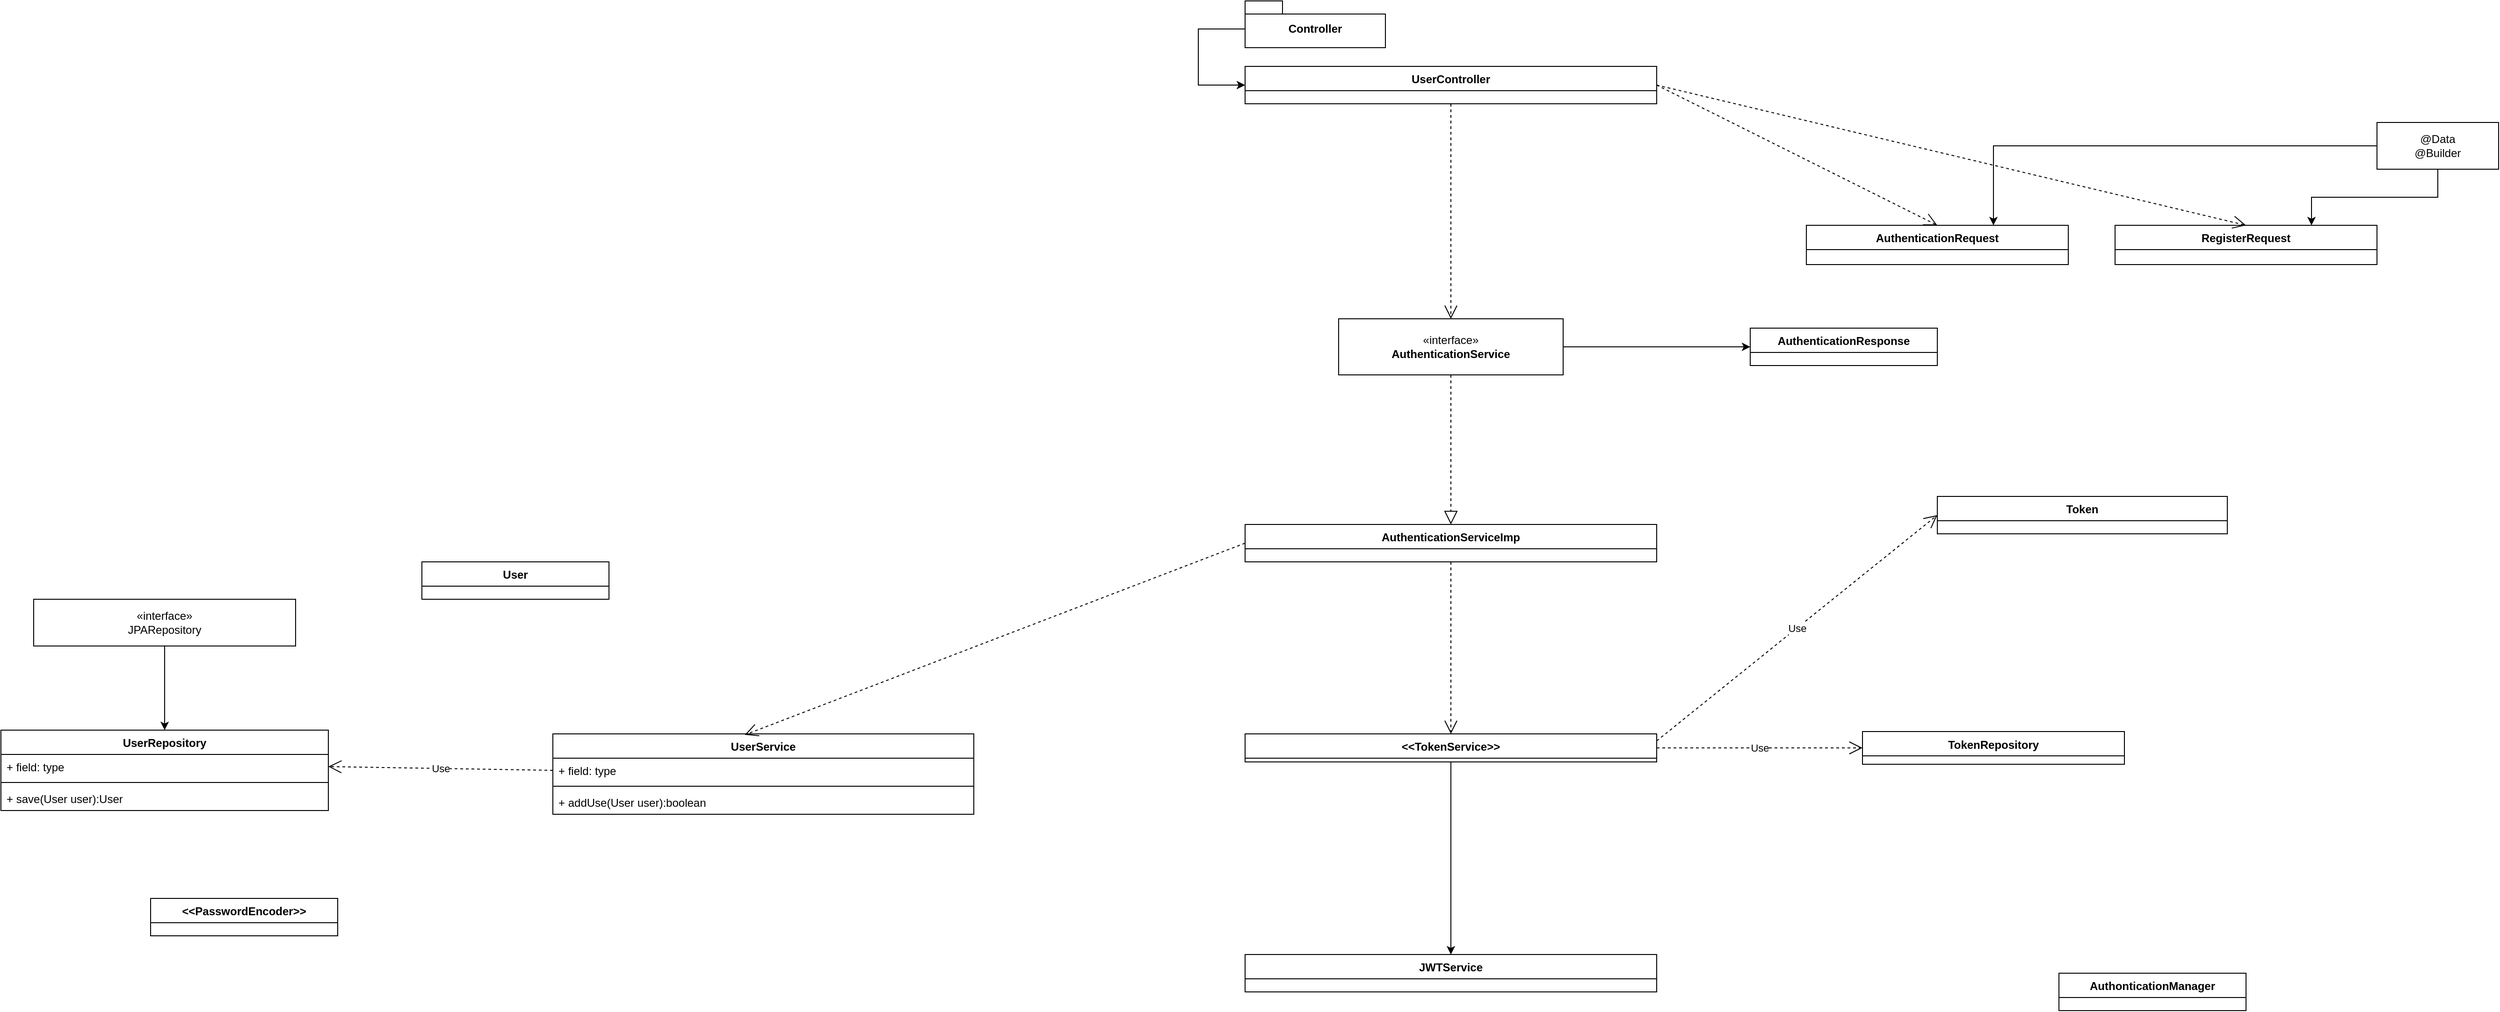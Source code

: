<mxfile version="24.7.5">
  <diagram name="Authentication" id="Wsp3Y-Rsn-2N3_HBQnmU">
    <mxGraphModel dx="7030" dy="4328" grid="1" gridSize="10" guides="1" tooltips="1" connect="1" arrows="1" fold="1" page="1" pageScale="1" pageWidth="850" pageHeight="1100" math="0" shadow="0">
      <root>
        <mxCell id="0" />
        <mxCell id="1" parent="0" />
        <mxCell id="YYBn3BndEf59QJrCLZqU-5" value="UserController" style="swimlane;fontStyle=1;align=center;verticalAlign=top;childLayout=stackLayout;horizontal=1;startSize=26;horizontalStack=0;resizeParent=1;resizeParentMax=0;resizeLast=0;collapsible=1;marginBottom=0;whiteSpace=wrap;html=1;" parent="1" vertex="1" collapsed="1">
          <mxGeometry x="-520" y="-1270" width="440" height="40" as="geometry">
            <mxRectangle x="-520" y="-1270" width="440" height="138" as="alternateBounds" />
          </mxGeometry>
        </mxCell>
        <mxCell id="YYBn3BndEf59QJrCLZqU-6" value="+ field: type" style="text;strokeColor=none;fillColor=none;align=left;verticalAlign=top;spacingLeft=4;spacingRight=4;overflow=hidden;rotatable=0;points=[[0,0.5],[1,0.5]];portConstraint=eastwest;whiteSpace=wrap;html=1;" parent="YYBn3BndEf59QJrCLZqU-5" vertex="1">
          <mxGeometry y="26" width="440" height="26" as="geometry" />
        </mxCell>
        <mxCell id="YYBn3BndEf59QJrCLZqU-7" value="" style="line;strokeWidth=1;fillColor=none;align=left;verticalAlign=middle;spacingTop=-1;spacingLeft=3;spacingRight=3;rotatable=0;labelPosition=right;points=[];portConstraint=eastwest;strokeColor=inherit;" parent="YYBn3BndEf59QJrCLZqU-5" vertex="1">
          <mxGeometry y="52" width="440" height="8" as="geometry" />
        </mxCell>
        <mxCell id="YYBn3BndEf59QJrCLZqU-8" value="+ register(RegisterRequest request):ResponseEntity&amp;lt;?&amp;gt;" style="text;strokeColor=none;fillColor=none;align=left;verticalAlign=top;spacingLeft=4;spacingRight=4;overflow=hidden;rotatable=0;points=[[0,0.5],[1,0.5]];portConstraint=eastwest;whiteSpace=wrap;html=1;" parent="YYBn3BndEf59QJrCLZqU-5" vertex="1">
          <mxGeometry y="60" width="440" height="26" as="geometry" />
        </mxCell>
        <mxCell id="YYBn3BndEf59QJrCLZqU-68" value="+ authenticate(AuthenticationRequest request):ResponseEntity&amp;lt;?&amp;gt;" style="text;strokeColor=none;fillColor=none;align=left;verticalAlign=top;spacingLeft=4;spacingRight=4;overflow=hidden;rotatable=0;points=[[0,0.5],[1,0.5]];portConstraint=eastwest;whiteSpace=wrap;html=1;" parent="YYBn3BndEf59QJrCLZqU-5" vertex="1">
          <mxGeometry y="86" width="440" height="26" as="geometry" />
        </mxCell>
        <mxCell id="YYBn3BndEf59QJrCLZqU-73" value="+ refreshtoken(RefreshTokenRequest request):ResponseEntity&amp;lt;?&amp;gt;" style="text;strokeColor=none;fillColor=none;align=left;verticalAlign=top;spacingLeft=4;spacingRight=4;overflow=hidden;rotatable=0;points=[[0,0.5],[1,0.5]];portConstraint=eastwest;whiteSpace=wrap;html=1;" parent="YYBn3BndEf59QJrCLZqU-5" vertex="1">
          <mxGeometry y="112" width="440" height="26" as="geometry" />
        </mxCell>
        <mxCell id="YYBn3BndEf59QJrCLZqU-9" value="User" style="swimlane;fontStyle=1;align=center;verticalAlign=top;childLayout=stackLayout;horizontal=1;startSize=26;horizontalStack=0;resizeParent=1;resizeParentMax=0;resizeLast=0;collapsible=1;marginBottom=0;whiteSpace=wrap;html=1;" parent="1" vertex="1" collapsed="1">
          <mxGeometry x="-1400" y="-740" width="200" height="40" as="geometry">
            <mxRectangle x="-830" y="-430" width="160" height="86" as="alternateBounds" />
          </mxGeometry>
        </mxCell>
        <mxCell id="YYBn3BndEf59QJrCLZqU-10" value="+ field: type" style="text;strokeColor=none;fillColor=none;align=left;verticalAlign=top;spacingLeft=4;spacingRight=4;overflow=hidden;rotatable=0;points=[[0,0.5],[1,0.5]];portConstraint=eastwest;whiteSpace=wrap;html=1;" parent="YYBn3BndEf59QJrCLZqU-9" vertex="1">
          <mxGeometry y="26" width="160" height="26" as="geometry" />
        </mxCell>
        <mxCell id="YYBn3BndEf59QJrCLZqU-11" value="" style="line;strokeWidth=1;fillColor=none;align=left;verticalAlign=middle;spacingTop=-1;spacingLeft=3;spacingRight=3;rotatable=0;labelPosition=right;points=[];portConstraint=eastwest;strokeColor=inherit;" parent="YYBn3BndEf59QJrCLZqU-9" vertex="1">
          <mxGeometry y="52" width="160" height="8" as="geometry" />
        </mxCell>
        <mxCell id="YYBn3BndEf59QJrCLZqU-12" value="+ method(type): type" style="text;strokeColor=none;fillColor=none;align=left;verticalAlign=top;spacingLeft=4;spacingRight=4;overflow=hidden;rotatable=0;points=[[0,0.5],[1,0.5]];portConstraint=eastwest;whiteSpace=wrap;html=1;" parent="YYBn3BndEf59QJrCLZqU-9" vertex="1">
          <mxGeometry y="60" width="160" height="26" as="geometry" />
        </mxCell>
        <mxCell id="YYBn3BndEf59QJrCLZqU-17" value="&amp;lt;&amp;lt;PasswordEncoder&amp;gt;&amp;gt;" style="swimlane;fontStyle=1;align=center;verticalAlign=top;childLayout=stackLayout;horizontal=1;startSize=26;horizontalStack=0;resizeParent=1;resizeParentMax=0;resizeLast=0;collapsible=1;marginBottom=0;whiteSpace=wrap;html=1;" parent="1" vertex="1" collapsed="1">
          <mxGeometry x="-1690" y="-380" width="200" height="40" as="geometry">
            <mxRectangle x="50" y="-730" width="320" height="112" as="alternateBounds" />
          </mxGeometry>
        </mxCell>
        <mxCell id="YYBn3BndEf59QJrCLZqU-18" value="+ field: type" style="text;strokeColor=none;fillColor=none;align=left;verticalAlign=top;spacingLeft=4;spacingRight=4;overflow=hidden;rotatable=0;points=[[0,0.5],[1,0.5]];portConstraint=eastwest;whiteSpace=wrap;html=1;" parent="YYBn3BndEf59QJrCLZqU-17" vertex="1">
          <mxGeometry y="26" width="320" height="26" as="geometry" />
        </mxCell>
        <mxCell id="YYBn3BndEf59QJrCLZqU-19" value="" style="line;strokeWidth=1;fillColor=none;align=left;verticalAlign=middle;spacingTop=-1;spacingLeft=3;spacingRight=3;rotatable=0;labelPosition=right;points=[];portConstraint=eastwest;strokeColor=inherit;" parent="YYBn3BndEf59QJrCLZqU-17" vertex="1">
          <mxGeometry y="52" width="320" height="8" as="geometry" />
        </mxCell>
        <mxCell id="YYBn3BndEf59QJrCLZqU-20" value="+ encrypt(String password):String" style="text;strokeColor=none;fillColor=none;align=left;verticalAlign=top;spacingLeft=4;spacingRight=4;overflow=hidden;rotatable=0;points=[[0,0.5],[1,0.5]];portConstraint=eastwest;whiteSpace=wrap;html=1;" parent="YYBn3BndEf59QJrCLZqU-17" vertex="1">
          <mxGeometry y="60" width="320" height="26" as="geometry" />
        </mxCell>
        <mxCell id="082JLVnrqmiMnOH7OOuG-1" value="+ matches(String hashedPass,String password):String" style="text;strokeColor=none;fillColor=none;align=left;verticalAlign=top;spacingLeft=4;spacingRight=4;overflow=hidden;rotatable=0;points=[[0,0.5],[1,0.5]];portConstraint=eastwest;whiteSpace=wrap;html=1;" vertex="1" parent="YYBn3BndEf59QJrCLZqU-17">
          <mxGeometry y="86" width="320" height="26" as="geometry" />
        </mxCell>
        <mxCell id="YYBn3BndEf59QJrCLZqU-21" value="Token" style="swimlane;fontStyle=1;align=center;verticalAlign=top;childLayout=stackLayout;horizontal=1;startSize=26;horizontalStack=0;resizeParent=1;resizeParentMax=0;resizeLast=0;collapsible=1;marginBottom=0;whiteSpace=wrap;html=1;" parent="1" vertex="1" collapsed="1">
          <mxGeometry x="220" y="-810" width="310" height="40" as="geometry">
            <mxRectangle x="-1040" y="-320" width="290" height="164" as="alternateBounds" />
          </mxGeometry>
        </mxCell>
        <mxCell id="YYBn3BndEf59QJrCLZqU-22" value="- userId : User" style="text;strokeColor=none;fillColor=none;align=left;verticalAlign=top;spacingLeft=4;spacingRight=4;overflow=hidden;rotatable=0;points=[[0,0.5],[1,0.5]];portConstraint=eastwest;whiteSpace=wrap;html=1;" parent="YYBn3BndEf59QJrCLZqU-21" vertex="1">
          <mxGeometry y="26" width="290" height="26" as="geometry" />
        </mxCell>
        <mxCell id="MZkzPZHEhv4sSYv0l2Ke-20" value="- refreshToken :String" style="text;strokeColor=none;fillColor=none;align=left;verticalAlign=top;spacingLeft=4;spacingRight=4;overflow=hidden;rotatable=0;points=[[0,0.5],[1,0.5]];portConstraint=eastwest;whiteSpace=wrap;html=1;" vertex="1" parent="YYBn3BndEf59QJrCLZqU-21">
          <mxGeometry y="52" width="290" height="26" as="geometry" />
        </mxCell>
        <mxCell id="MZkzPZHEhv4sSYv0l2Ke-19" value="- accesToken :String" style="text;strokeColor=none;fillColor=none;align=left;verticalAlign=top;spacingLeft=4;spacingRight=4;overflow=hidden;rotatable=0;points=[[0,0.5],[1,0.5]];portConstraint=eastwest;whiteSpace=wrap;html=1;" vertex="1" parent="YYBn3BndEf59QJrCLZqU-21">
          <mxGeometry y="78" width="290" height="26" as="geometry" />
        </mxCell>
        <mxCell id="MZkzPZHEhv4sSYv0l2Ke-22" value="- isRevoke : boolean" style="text;strokeColor=none;fillColor=none;align=left;verticalAlign=top;spacingLeft=4;spacingRight=4;overflow=hidden;rotatable=0;points=[[0,0.5],[1,0.5]];portConstraint=eastwest;whiteSpace=wrap;html=1;" vertex="1" parent="YYBn3BndEf59QJrCLZqU-21">
          <mxGeometry y="104" width="290" height="26" as="geometry" />
        </mxCell>
        <mxCell id="MZkzPZHEhv4sSYv0l2Ke-21" value="- idExpire&amp;nbsp; : boolean" style="text;strokeColor=none;fillColor=none;align=left;verticalAlign=top;spacingLeft=4;spacingRight=4;overflow=hidden;rotatable=0;points=[[0,0.5],[1,0.5]];portConstraint=eastwest;whiteSpace=wrap;html=1;" vertex="1" parent="YYBn3BndEf59QJrCLZqU-21">
          <mxGeometry y="130" width="290" height="26" as="geometry" />
        </mxCell>
        <mxCell id="YYBn3BndEf59QJrCLZqU-23" value="" style="line;strokeWidth=1;fillColor=none;align=left;verticalAlign=middle;spacingTop=-1;spacingLeft=3;spacingRight=3;rotatable=0;labelPosition=right;points=[];portConstraint=eastwest;strokeColor=inherit;" parent="YYBn3BndEf59QJrCLZqU-21" vertex="1">
          <mxGeometry y="156" width="290" height="8" as="geometry" />
        </mxCell>
        <mxCell id="YYBn3BndEf59QJrCLZqU-33" value="TokenRepository" style="swimlane;fontStyle=1;align=center;verticalAlign=top;childLayout=stackLayout;horizontal=1;startSize=26;horizontalStack=0;resizeParent=1;resizeParentMax=0;resizeLast=0;collapsible=1;marginBottom=0;whiteSpace=wrap;html=1;" parent="1" vertex="1" collapsed="1">
          <mxGeometry x="140" y="-558.5" width="280" height="35" as="geometry">
            <mxRectangle x="200" y="-591" width="200" height="86" as="alternateBounds" />
          </mxGeometry>
        </mxCell>
        <mxCell id="YYBn3BndEf59QJrCLZqU-34" value="+ field: type" style="text;strokeColor=none;fillColor=none;align=left;verticalAlign=top;spacingLeft=4;spacingRight=4;overflow=hidden;rotatable=0;points=[[0,0.5],[1,0.5]];portConstraint=eastwest;whiteSpace=wrap;html=1;" parent="YYBn3BndEf59QJrCLZqU-33" vertex="1">
          <mxGeometry y="26" width="200" height="26" as="geometry" />
        </mxCell>
        <mxCell id="YYBn3BndEf59QJrCLZqU-35" value="" style="line;strokeWidth=1;fillColor=none;align=left;verticalAlign=middle;spacingTop=-1;spacingLeft=3;spacingRight=3;rotatable=0;labelPosition=right;points=[];portConstraint=eastwest;strokeColor=inherit;" parent="YYBn3BndEf59QJrCLZqU-33" vertex="1">
          <mxGeometry y="52" width="200" height="8" as="geometry" />
        </mxCell>
        <mxCell id="YYBn3BndEf59QJrCLZqU-36" value="+ method(type): type" style="text;strokeColor=none;fillColor=none;align=left;verticalAlign=top;spacingLeft=4;spacingRight=4;overflow=hidden;rotatable=0;points=[[0,0.5],[1,0.5]];portConstraint=eastwest;whiteSpace=wrap;html=1;" parent="YYBn3BndEf59QJrCLZqU-33" vertex="1">
          <mxGeometry y="60" width="200" height="26" as="geometry" />
        </mxCell>
        <mxCell id="YYBn3BndEf59QJrCLZqU-37" value="AuthonticationManager" style="swimlane;fontStyle=1;align=center;verticalAlign=top;childLayout=stackLayout;horizontal=1;startSize=26;horizontalStack=0;resizeParent=1;resizeParentMax=0;resizeLast=0;collapsible=1;marginBottom=0;whiteSpace=wrap;html=1;" parent="1" vertex="1" collapsed="1">
          <mxGeometry x="350" y="-300" width="200" height="40" as="geometry">
            <mxRectangle x="220" y="-330" width="200" height="86" as="alternateBounds" />
          </mxGeometry>
        </mxCell>
        <mxCell id="YYBn3BndEf59QJrCLZqU-38" value="+ field: type" style="text;strokeColor=none;fillColor=none;align=left;verticalAlign=top;spacingLeft=4;spacingRight=4;overflow=hidden;rotatable=0;points=[[0,0.5],[1,0.5]];portConstraint=eastwest;whiteSpace=wrap;html=1;" parent="YYBn3BndEf59QJrCLZqU-37" vertex="1">
          <mxGeometry y="26" width="200" height="26" as="geometry" />
        </mxCell>
        <mxCell id="YYBn3BndEf59QJrCLZqU-39" value="" style="line;strokeWidth=1;fillColor=none;align=left;verticalAlign=middle;spacingTop=-1;spacingLeft=3;spacingRight=3;rotatable=0;labelPosition=right;points=[];portConstraint=eastwest;strokeColor=inherit;" parent="YYBn3BndEf59QJrCLZqU-37" vertex="1">
          <mxGeometry y="52" width="200" height="8" as="geometry" />
        </mxCell>
        <mxCell id="YYBn3BndEf59QJrCLZqU-40" value="+ method(type): type" style="text;strokeColor=none;fillColor=none;align=left;verticalAlign=top;spacingLeft=4;spacingRight=4;overflow=hidden;rotatable=0;points=[[0,0.5],[1,0.5]];portConstraint=eastwest;whiteSpace=wrap;html=1;" parent="YYBn3BndEf59QJrCLZqU-37" vertex="1">
          <mxGeometry y="60" width="200" height="26" as="geometry" />
        </mxCell>
        <mxCell id="YYBn3BndEf59QJrCLZqU-41" value="JWTService" style="swimlane;fontStyle=1;align=center;verticalAlign=top;childLayout=stackLayout;horizontal=1;startSize=26;horizontalStack=0;resizeParent=1;resizeParentMax=0;resizeLast=0;collapsible=1;marginBottom=0;whiteSpace=wrap;html=1;" parent="1" vertex="1" collapsed="1">
          <mxGeometry x="-520" y="-320" width="440" height="40" as="geometry">
            <mxRectangle x="-520" y="-320" width="440" height="112" as="alternateBounds" />
          </mxGeometry>
        </mxCell>
        <mxCell id="YYBn3BndEf59QJrCLZqU-42" value="- SECRET_KEY: String&amp;nbsp;" style="text;strokeColor=none;fillColor=none;align=left;verticalAlign=top;spacingLeft=4;spacingRight=4;overflow=hidden;rotatable=0;points=[[0,0.5],[1,0.5]];portConstraint=eastwest;whiteSpace=wrap;html=1;" parent="YYBn3BndEf59QJrCLZqU-41" vertex="1">
          <mxGeometry y="26" width="440" height="26" as="geometry" />
        </mxCell>
        <mxCell id="YYBn3BndEf59QJrCLZqU-43" value="" style="line;strokeWidth=1;fillColor=none;align=left;verticalAlign=middle;spacingTop=-1;spacingLeft=3;spacingRight=3;rotatable=0;labelPosition=right;points=[];portConstraint=eastwest;strokeColor=inherit;" parent="YYBn3BndEf59QJrCLZqU-41" vertex="1">
          <mxGeometry y="52" width="440" height="8" as="geometry" />
        </mxCell>
        <mxCell id="MZkzPZHEhv4sSYv0l2Ke-17" value="+ generateRefreshToken(User user): String" style="text;strokeColor=none;fillColor=none;align=left;verticalAlign=top;spacingLeft=4;spacingRight=4;overflow=hidden;rotatable=0;points=[[0,0.5],[1,0.5]];portConstraint=eastwest;whiteSpace=wrap;html=1;" vertex="1" parent="YYBn3BndEf59QJrCLZqU-41">
          <mxGeometry y="60" width="440" height="26" as="geometry" />
        </mxCell>
        <mxCell id="YYBn3BndEf59QJrCLZqU-44" value="+ generateAccessToken(User user) :String" style="text;strokeColor=none;fillColor=none;align=left;verticalAlign=top;spacingLeft=4;spacingRight=4;overflow=hidden;rotatable=0;points=[[0,0.5],[1,0.5]];portConstraint=eastwest;whiteSpace=wrap;html=1;" parent="YYBn3BndEf59QJrCLZqU-41" vertex="1">
          <mxGeometry y="86" width="440" height="26" as="geometry" />
        </mxCell>
        <mxCell id="YYBn3BndEf59QJrCLZqU-45" value="AuthenticationServiceImp" style="swimlane;fontStyle=1;align=center;verticalAlign=top;childLayout=stackLayout;horizontal=1;startSize=26;horizontalStack=0;resizeParent=1;resizeParentMax=0;resizeLast=0;collapsible=1;marginBottom=0;whiteSpace=wrap;html=1;" parent="1" vertex="1" collapsed="1">
          <mxGeometry x="-520" y="-780" width="440" height="40" as="geometry">
            <mxRectangle x="-520" y="-780" width="440" height="138" as="alternateBounds" />
          </mxGeometry>
        </mxCell>
        <mxCell id="YYBn3BndEf59QJrCLZqU-46" value="+ field: type" style="text;strokeColor=none;fillColor=none;align=left;verticalAlign=top;spacingLeft=4;spacingRight=4;overflow=hidden;rotatable=0;points=[[0,0.5],[1,0.5]];portConstraint=eastwest;whiteSpace=wrap;html=1;" parent="YYBn3BndEf59QJrCLZqU-45" vertex="1">
          <mxGeometry y="26" width="440" height="26" as="geometry" />
        </mxCell>
        <mxCell id="YYBn3BndEf59QJrCLZqU-47" value="" style="line;strokeWidth=1;fillColor=none;align=left;verticalAlign=middle;spacingTop=-1;spacingLeft=3;spacingRight=3;rotatable=0;labelPosition=right;points=[];portConstraint=eastwest;strokeColor=inherit;" parent="YYBn3BndEf59QJrCLZqU-45" vertex="1">
          <mxGeometry y="52" width="440" height="8" as="geometry" />
        </mxCell>
        <mxCell id="YYBn3BndEf59QJrCLZqU-113" value="+ authenticate(AuthenticationRequest request):AuthenticationResponse" style="text;strokeColor=none;fillColor=none;align=left;verticalAlign=top;spacingLeft=4;spacingRight=4;overflow=hidden;rotatable=0;points=[[0,0.5],[1,0.5]];portConstraint=eastwest;whiteSpace=wrap;html=1;" parent="YYBn3BndEf59QJrCLZqU-45" vertex="1">
          <mxGeometry y="60" width="440" height="26" as="geometry" />
        </mxCell>
        <mxCell id="YYBn3BndEf59QJrCLZqU-48" value="+ register(RegisterRequest request):AuthenticationResponse" style="text;strokeColor=none;fillColor=none;align=left;verticalAlign=top;spacingLeft=4;spacingRight=4;overflow=hidden;rotatable=0;points=[[0,0.5],[1,0.5]];portConstraint=eastwest;whiteSpace=wrap;html=1;" parent="YYBn3BndEf59QJrCLZqU-45" vertex="1">
          <mxGeometry y="86" width="440" height="26" as="geometry" />
        </mxCell>
        <mxCell id="YYBn3BndEf59QJrCLZqU-114" value="+ refreshToken(RefreshTokenRequest request):AuthenticationResponse" style="text;strokeColor=none;fillColor=none;align=left;verticalAlign=top;spacingLeft=4;spacingRight=4;overflow=hidden;rotatable=0;points=[[0,0.5],[1,0.5]];portConstraint=eastwest;whiteSpace=wrap;html=1;" parent="YYBn3BndEf59QJrCLZqU-45" vertex="1">
          <mxGeometry y="112" width="440" height="26" as="geometry" />
        </mxCell>
        <mxCell id="MZkzPZHEhv4sSYv0l2Ke-26" style="edgeStyle=orthogonalEdgeStyle;rounded=0;orthogonalLoop=1;jettySize=auto;html=1;entryX=0;entryY=0.5;entryDx=0;entryDy=0;" edge="1" parent="1" source="YYBn3BndEf59QJrCLZqU-50" target="YYBn3BndEf59QJrCLZqU-52">
          <mxGeometry relative="1" as="geometry" />
        </mxCell>
        <mxCell id="YYBn3BndEf59QJrCLZqU-50" value="«interface»&lt;br&gt;&lt;b&gt;AuthenticationService&lt;/b&gt;" style="html=1;whiteSpace=wrap;" parent="1" vertex="1">
          <mxGeometry x="-420" y="-1000" width="240" height="60" as="geometry" />
        </mxCell>
        <mxCell id="YYBn3BndEf59QJrCLZqU-52" value="AuthenticationResponse" style="swimlane;fontStyle=1;align=center;verticalAlign=top;childLayout=stackLayout;horizontal=1;startSize=26;horizontalStack=0;resizeParent=1;resizeParentMax=0;resizeLast=0;collapsible=1;marginBottom=0;whiteSpace=wrap;html=1;" parent="1" vertex="1" collapsed="1">
          <mxGeometry x="20" y="-990" width="200" height="40" as="geometry">
            <mxRectangle x="-200" y="-1070" width="160" height="86" as="alternateBounds" />
          </mxGeometry>
        </mxCell>
        <mxCell id="YYBn3BndEf59QJrCLZqU-53" value="+ field: type" style="text;strokeColor=none;fillColor=none;align=left;verticalAlign=top;spacingLeft=4;spacingRight=4;overflow=hidden;rotatable=0;points=[[0,0.5],[1,0.5]];portConstraint=eastwest;whiteSpace=wrap;html=1;" parent="YYBn3BndEf59QJrCLZqU-52" vertex="1">
          <mxGeometry y="26" width="160" height="26" as="geometry" />
        </mxCell>
        <mxCell id="YYBn3BndEf59QJrCLZqU-54" value="" style="line;strokeWidth=1;fillColor=none;align=left;verticalAlign=middle;spacingTop=-1;spacingLeft=3;spacingRight=3;rotatable=0;labelPosition=right;points=[];portConstraint=eastwest;strokeColor=inherit;" parent="YYBn3BndEf59QJrCLZqU-52" vertex="1">
          <mxGeometry y="52" width="160" height="8" as="geometry" />
        </mxCell>
        <mxCell id="YYBn3BndEf59QJrCLZqU-55" value="+ method(type): type" style="text;strokeColor=none;fillColor=none;align=left;verticalAlign=top;spacingLeft=4;spacingRight=4;overflow=hidden;rotatable=0;points=[[0,0.5],[1,0.5]];portConstraint=eastwest;whiteSpace=wrap;html=1;" parent="YYBn3BndEf59QJrCLZqU-52" vertex="1">
          <mxGeometry y="60" width="160" height="26" as="geometry" />
        </mxCell>
        <mxCell id="YYBn3BndEf59QJrCLZqU-67" value="" style="endArrow=open;endSize=12;dashed=1;html=1;rounded=0;entryX=0.5;entryY=0;entryDx=0;entryDy=0;" parent="1" source="YYBn3BndEf59QJrCLZqU-5" target="YYBn3BndEf59QJrCLZqU-50" edge="1">
          <mxGeometry width="160" relative="1" as="geometry">
            <mxPoint x="-740" y="-1200" as="sourcePoint" />
            <mxPoint x="-350" y="-1110" as="targetPoint" />
          </mxGeometry>
        </mxCell>
        <mxCell id="YYBn3BndEf59QJrCLZqU-69" value="AuthenticationRequest" style="swimlane;fontStyle=1;align=center;verticalAlign=top;childLayout=stackLayout;horizontal=1;startSize=26;horizontalStack=0;resizeParent=1;resizeParentMax=0;resizeLast=0;collapsible=1;marginBottom=0;whiteSpace=wrap;html=1;" parent="1" vertex="1" collapsed="1">
          <mxGeometry x="80" y="-1100" width="280" height="42" as="geometry">
            <mxRectangle x="80" y="-1320" width="200" height="86" as="alternateBounds" />
          </mxGeometry>
        </mxCell>
        <mxCell id="YYBn3BndEf59QJrCLZqU-74" value="+ email:String" style="text;strokeColor=none;fillColor=none;align=left;verticalAlign=top;spacingLeft=4;spacingRight=4;overflow=hidden;rotatable=0;points=[[0,0.5],[1,0.5]];portConstraint=eastwest;whiteSpace=wrap;html=1;" parent="YYBn3BndEf59QJrCLZqU-69" vertex="1">
          <mxGeometry y="26" width="200" height="26" as="geometry" />
        </mxCell>
        <mxCell id="YYBn3BndEf59QJrCLZqU-70" value="+ password:String" style="text;strokeColor=none;fillColor=none;align=left;verticalAlign=top;spacingLeft=4;spacingRight=4;overflow=hidden;rotatable=0;points=[[0,0.5],[1,0.5]];portConstraint=eastwest;whiteSpace=wrap;html=1;" parent="YYBn3BndEf59QJrCLZqU-69" vertex="1">
          <mxGeometry y="52" width="200" height="26" as="geometry" />
        </mxCell>
        <mxCell id="YYBn3BndEf59QJrCLZqU-71" value="" style="line;strokeWidth=1;fillColor=none;align=left;verticalAlign=middle;spacingTop=-1;spacingLeft=3;spacingRight=3;rotatable=0;labelPosition=right;points=[];portConstraint=eastwest;strokeColor=inherit;" parent="YYBn3BndEf59QJrCLZqU-69" vertex="1">
          <mxGeometry y="78" width="200" height="8" as="geometry" />
        </mxCell>
        <mxCell id="YYBn3BndEf59QJrCLZqU-83" style="edgeStyle=orthogonalEdgeStyle;rounded=0;orthogonalLoop=1;jettySize=auto;html=1;entryX=0;entryY=0.5;entryDx=0;entryDy=0;" parent="1" source="YYBn3BndEf59QJrCLZqU-78" target="YYBn3BndEf59QJrCLZqU-5" edge="1">
          <mxGeometry relative="1" as="geometry">
            <Array as="points">
              <mxPoint x="-570" y="-1310" />
              <mxPoint x="-570" y="-1250" />
            </Array>
          </mxGeometry>
        </mxCell>
        <mxCell id="YYBn3BndEf59QJrCLZqU-78" value="Controller" style="shape=folder;fontStyle=1;spacingTop=10;tabWidth=40;tabHeight=14;tabPosition=left;html=1;whiteSpace=wrap;" parent="1" vertex="1">
          <mxGeometry x="-520" y="-1340" width="150" height="50" as="geometry" />
        </mxCell>
        <mxCell id="YYBn3BndEf59QJrCLZqU-85" value="RegisterRequest" style="swimlane;fontStyle=1;align=center;verticalAlign=top;childLayout=stackLayout;horizontal=1;startSize=26;horizontalStack=0;resizeParent=1;resizeParentMax=0;resizeLast=0;collapsible=1;marginBottom=0;whiteSpace=wrap;html=1;" parent="1" vertex="1" collapsed="1">
          <mxGeometry x="410" y="-1100" width="280" height="42" as="geometry">
            <mxRectangle x="400" y="-1320" width="280" height="188" as="alternateBounds" />
          </mxGeometry>
        </mxCell>
        <mxCell id="YYBn3BndEf59QJrCLZqU-86" value="- firstname :String" style="text;strokeColor=none;fillColor=none;align=left;verticalAlign=top;spacingLeft=4;spacingRight=4;overflow=hidden;rotatable=0;points=[[0,0.5],[1,0.5]];portConstraint=eastwest;whiteSpace=wrap;html=1;" parent="YYBn3BndEf59QJrCLZqU-85" vertex="1">
          <mxGeometry y="26" width="280" height="24" as="geometry" />
        </mxCell>
        <mxCell id="YYBn3BndEf59QJrCLZqU-91" value="- lastname:String" style="text;strokeColor=none;fillColor=none;align=left;verticalAlign=top;spacingLeft=4;spacingRight=4;overflow=hidden;rotatable=0;points=[[0,0.5],[1,0.5]];portConstraint=eastwest;whiteSpace=wrap;html=1;" parent="YYBn3BndEf59QJrCLZqU-85" vertex="1">
          <mxGeometry y="50" width="280" height="26" as="geometry" />
        </mxCell>
        <mxCell id="YYBn3BndEf59QJrCLZqU-89" value="- email :String" style="text;strokeColor=none;fillColor=none;align=left;verticalAlign=top;spacingLeft=4;spacingRight=4;overflow=hidden;rotatable=0;points=[[0,0.5],[1,0.5]];portConstraint=eastwest;whiteSpace=wrap;html=1;" parent="YYBn3BndEf59QJrCLZqU-85" vertex="1">
          <mxGeometry y="76" width="280" height="26" as="geometry" />
        </mxCell>
        <mxCell id="YYBn3BndEf59QJrCLZqU-92" value="- password:String" style="text;strokeColor=none;fillColor=none;align=left;verticalAlign=top;spacingLeft=4;spacingRight=4;overflow=hidden;rotatable=0;points=[[0,0.5],[1,0.5]];portConstraint=eastwest;whiteSpace=wrap;html=1;" parent="YYBn3BndEf59QJrCLZqU-85" vertex="1">
          <mxGeometry y="102" width="280" height="26" as="geometry" />
        </mxCell>
        <mxCell id="YYBn3BndEf59QJrCLZqU-90" value="- gender:Gender" style="text;strokeColor=none;fillColor=none;align=left;verticalAlign=top;spacingLeft=4;spacingRight=4;overflow=hidden;rotatable=0;points=[[0,0.5],[1,0.5]];portConstraint=eastwest;whiteSpace=wrap;html=1;" parent="YYBn3BndEf59QJrCLZqU-85" vertex="1">
          <mxGeometry y="128" width="280" height="26" as="geometry" />
        </mxCell>
        <mxCell id="YYBn3BndEf59QJrCLZqU-93" value="- role: Role" style="text;strokeColor=none;fillColor=none;align=left;verticalAlign=top;spacingLeft=4;spacingRight=4;overflow=hidden;rotatable=0;points=[[0,0.5],[1,0.5]];portConstraint=eastwest;whiteSpace=wrap;html=1;" parent="YYBn3BndEf59QJrCLZqU-85" vertex="1">
          <mxGeometry y="154" width="280" height="26" as="geometry" />
        </mxCell>
        <mxCell id="YYBn3BndEf59QJrCLZqU-87" value="" style="line;strokeWidth=1;fillColor=none;align=left;verticalAlign=middle;spacingTop=-1;spacingLeft=3;spacingRight=3;rotatable=0;labelPosition=right;points=[];portConstraint=eastwest;strokeColor=inherit;" parent="YYBn3BndEf59QJrCLZqU-85" vertex="1">
          <mxGeometry y="180" width="280" height="8" as="geometry" />
        </mxCell>
        <mxCell id="YYBn3BndEf59QJrCLZqU-110" style="edgeStyle=orthogonalEdgeStyle;rounded=0;orthogonalLoop=1;jettySize=auto;html=1;" parent="1" source="YYBn3BndEf59QJrCLZqU-99" target="YYBn3BndEf59QJrCLZqU-69" edge="1">
          <mxGeometry relative="1" as="geometry">
            <Array as="points">
              <mxPoint x="280" y="-1185" />
            </Array>
          </mxGeometry>
        </mxCell>
        <mxCell id="YYBn3BndEf59QJrCLZqU-112" style="edgeStyle=orthogonalEdgeStyle;rounded=0;orthogonalLoop=1;jettySize=auto;html=1;entryX=0.75;entryY=0;entryDx=0;entryDy=0;" parent="1" source="YYBn3BndEf59QJrCLZqU-99" target="YYBn3BndEf59QJrCLZqU-85" edge="1">
          <mxGeometry relative="1" as="geometry" />
        </mxCell>
        <mxCell id="YYBn3BndEf59QJrCLZqU-99" value="@Data&lt;div&gt;@Builder&lt;/div&gt;" style="html=1;whiteSpace=wrap;" parent="1" vertex="1">
          <mxGeometry x="690" y="-1210" width="130" height="50" as="geometry" />
        </mxCell>
        <mxCell id="YYBn3BndEf59QJrCLZqU-108" value="" style="endArrow=open;endSize=12;dashed=1;html=1;rounded=0;exitX=1;exitY=0.5;exitDx=0;exitDy=0;entryX=0.5;entryY=0;entryDx=0;entryDy=0;" parent="1" source="YYBn3BndEf59QJrCLZqU-68" target="YYBn3BndEf59QJrCLZqU-69" edge="1">
          <mxGeometry width="160" relative="1" as="geometry">
            <mxPoint x="-20" y="-1310" as="sourcePoint" />
            <mxPoint x="140" y="-1310" as="targetPoint" />
          </mxGeometry>
        </mxCell>
        <mxCell id="YYBn3BndEf59QJrCLZqU-109" value="" style="endArrow=open;endSize=12;dashed=1;html=1;rounded=0;exitX=1;exitY=0.5;exitDx=0;exitDy=0;entryX=0.5;entryY=0;entryDx=0;entryDy=0;" parent="1" source="YYBn3BndEf59QJrCLZqU-68" target="YYBn3BndEf59QJrCLZqU-85" edge="1">
          <mxGeometry width="160" relative="1" as="geometry">
            <mxPoint y="-1290" as="sourcePoint" />
            <mxPoint x="160" y="-1290" as="targetPoint" />
          </mxGeometry>
        </mxCell>
        <mxCell id="YYBn3BndEf59QJrCLZqU-115" value="" style="endArrow=block;dashed=1;endFill=0;endSize=12;html=1;rounded=0;exitX=0.5;exitY=1;exitDx=0;exitDy=0;entryX=0.5;entryY=0;entryDx=0;entryDy=0;" parent="1" source="YYBn3BndEf59QJrCLZqU-50" target="YYBn3BndEf59QJrCLZqU-45" edge="1">
          <mxGeometry width="160" relative="1" as="geometry">
            <mxPoint x="-650" y="-940" as="sourcePoint" />
            <mxPoint x="-490" y="-940" as="targetPoint" />
          </mxGeometry>
        </mxCell>
        <mxCell id="082JLVnrqmiMnOH7OOuG-2" value="UserService" style="swimlane;fontStyle=1;align=center;verticalAlign=top;childLayout=stackLayout;horizontal=1;startSize=26;horizontalStack=0;resizeParent=1;resizeParentMax=0;resizeLast=0;collapsible=1;marginBottom=0;whiteSpace=wrap;html=1;" vertex="1" parent="1">
          <mxGeometry x="-1260" y="-556" width="450" height="86" as="geometry">
            <mxRectangle x="-1260" y="-556" width="460" height="30" as="alternateBounds" />
          </mxGeometry>
        </mxCell>
        <mxCell id="082JLVnrqmiMnOH7OOuG-3" value="+ field: type" style="text;strokeColor=none;fillColor=none;align=left;verticalAlign=top;spacingLeft=4;spacingRight=4;overflow=hidden;rotatable=0;points=[[0,0.5],[1,0.5]];portConstraint=eastwest;whiteSpace=wrap;html=1;" vertex="1" parent="082JLVnrqmiMnOH7OOuG-2">
          <mxGeometry y="26" width="450" height="26" as="geometry" />
        </mxCell>
        <mxCell id="082JLVnrqmiMnOH7OOuG-4" value="" style="line;strokeWidth=1;fillColor=none;align=left;verticalAlign=middle;spacingTop=-1;spacingLeft=3;spacingRight=3;rotatable=0;labelPosition=right;points=[];portConstraint=eastwest;strokeColor=inherit;" vertex="1" parent="082JLVnrqmiMnOH7OOuG-2">
          <mxGeometry y="52" width="450" height="8" as="geometry" />
        </mxCell>
        <mxCell id="082JLVnrqmiMnOH7OOuG-5" value="+ addUse(User user):boolean" style="text;strokeColor=none;fillColor=none;align=left;verticalAlign=top;spacingLeft=4;spacingRight=4;overflow=hidden;rotatable=0;points=[[0,0.5],[1,0.5]];portConstraint=eastwest;whiteSpace=wrap;html=1;" vertex="1" parent="082JLVnrqmiMnOH7OOuG-2">
          <mxGeometry y="60" width="450" height="26" as="geometry" />
        </mxCell>
        <mxCell id="MZkzPZHEhv4sSYv0l2Ke-1" value="" style="endArrow=open;endSize=12;dashed=1;html=1;rounded=0;exitX=0;exitY=0.5;exitDx=0;exitDy=0;entryX=0.456;entryY=0.012;entryDx=0;entryDy=0;entryPerimeter=0;" edge="1" parent="1" source="YYBn3BndEf59QJrCLZqU-113" target="082JLVnrqmiMnOH7OOuG-2">
          <mxGeometry width="160" relative="1" as="geometry">
            <mxPoint x="-440" y="-550" as="sourcePoint" />
            <mxPoint x="-970" y="-600" as="targetPoint" />
          </mxGeometry>
        </mxCell>
        <mxCell id="MZkzPZHEhv4sSYv0l2Ke-2" value="UserRepository" style="swimlane;fontStyle=1;align=center;verticalAlign=top;childLayout=stackLayout;horizontal=1;startSize=26;horizontalStack=0;resizeParent=1;resizeParentMax=0;resizeLast=0;collapsible=1;marginBottom=0;whiteSpace=wrap;html=1;" vertex="1" parent="1">
          <mxGeometry x="-1850" y="-560" width="350" height="86" as="geometry" />
        </mxCell>
        <mxCell id="MZkzPZHEhv4sSYv0l2Ke-3" value="+ field: type" style="text;strokeColor=none;fillColor=none;align=left;verticalAlign=top;spacingLeft=4;spacingRight=4;overflow=hidden;rotatable=0;points=[[0,0.5],[1,0.5]];portConstraint=eastwest;whiteSpace=wrap;html=1;" vertex="1" parent="MZkzPZHEhv4sSYv0l2Ke-2">
          <mxGeometry y="26" width="350" height="26" as="geometry" />
        </mxCell>
        <mxCell id="MZkzPZHEhv4sSYv0l2Ke-4" value="" style="line;strokeWidth=1;fillColor=none;align=left;verticalAlign=middle;spacingTop=-1;spacingLeft=3;spacingRight=3;rotatable=0;labelPosition=right;points=[];portConstraint=eastwest;strokeColor=inherit;" vertex="1" parent="MZkzPZHEhv4sSYv0l2Ke-2">
          <mxGeometry y="52" width="350" height="8" as="geometry" />
        </mxCell>
        <mxCell id="MZkzPZHEhv4sSYv0l2Ke-5" value="+ save(User user):User" style="text;strokeColor=none;fillColor=none;align=left;verticalAlign=top;spacingLeft=4;spacingRight=4;overflow=hidden;rotatable=0;points=[[0,0.5],[1,0.5]];portConstraint=eastwest;whiteSpace=wrap;html=1;" vertex="1" parent="MZkzPZHEhv4sSYv0l2Ke-2">
          <mxGeometry y="60" width="350" height="26" as="geometry" />
        </mxCell>
        <mxCell id="MZkzPZHEhv4sSYv0l2Ke-7" value="Use" style="endArrow=open;endSize=12;dashed=1;html=1;rounded=0;exitX=0;exitY=0.5;exitDx=0;exitDy=0;entryX=1;entryY=0.5;entryDx=0;entryDy=0;" edge="1" parent="1" source="082JLVnrqmiMnOH7OOuG-3" target="MZkzPZHEhv4sSYv0l2Ke-3">
          <mxGeometry width="160" relative="1" as="geometry">
            <mxPoint x="-1300" y="-550" as="sourcePoint" />
            <mxPoint x="-1320" y="-660" as="targetPoint" />
          </mxGeometry>
        </mxCell>
        <mxCell id="MZkzPZHEhv4sSYv0l2Ke-9" style="edgeStyle=orthogonalEdgeStyle;rounded=0;orthogonalLoop=1;jettySize=auto;html=1;entryX=0.5;entryY=0;entryDx=0;entryDy=0;" edge="1" parent="1" source="MZkzPZHEhv4sSYv0l2Ke-8" target="MZkzPZHEhv4sSYv0l2Ke-2">
          <mxGeometry relative="1" as="geometry" />
        </mxCell>
        <mxCell id="MZkzPZHEhv4sSYv0l2Ke-8" value="«interface»&lt;br&gt;&lt;div&gt;JPARepository&lt;/div&gt;" style="html=1;whiteSpace=wrap;" vertex="1" parent="1">
          <mxGeometry x="-1815" y="-700" width="280" height="50" as="geometry" />
        </mxCell>
        <mxCell id="MZkzPZHEhv4sSYv0l2Ke-18" style="edgeStyle=orthogonalEdgeStyle;rounded=0;orthogonalLoop=1;jettySize=auto;html=1;entryX=0.5;entryY=0;entryDx=0;entryDy=0;" edge="1" parent="1" source="MZkzPZHEhv4sSYv0l2Ke-10" target="YYBn3BndEf59QJrCLZqU-41">
          <mxGeometry relative="1" as="geometry" />
        </mxCell>
        <mxCell id="MZkzPZHEhv4sSYv0l2Ke-10" value="&amp;lt;&amp;lt;TokenService&amp;gt;&amp;gt;" style="swimlane;fontStyle=1;align=center;verticalAlign=top;childLayout=stackLayout;horizontal=1;startSize=26;horizontalStack=0;resizeParent=1;resizeParentMax=0;resizeLast=0;collapsible=1;marginBottom=0;whiteSpace=wrap;html=1;" vertex="1" collapsed="1" parent="1">
          <mxGeometry x="-520" y="-556" width="440" height="30" as="geometry">
            <mxRectangle x="-520" y="-556" width="440" height="138" as="alternateBounds" />
          </mxGeometry>
        </mxCell>
        <mxCell id="MZkzPZHEhv4sSYv0l2Ke-11" value="- SECRET_KEY: String&amp;nbsp;" style="text;strokeColor=none;fillColor=none;align=left;verticalAlign=top;spacingLeft=4;spacingRight=4;overflow=hidden;rotatable=0;points=[[0,0.5],[1,0.5]];portConstraint=eastwest;whiteSpace=wrap;html=1;" vertex="1" parent="MZkzPZHEhv4sSYv0l2Ke-10">
          <mxGeometry y="26" width="440" height="26" as="geometry" />
        </mxCell>
        <mxCell id="MZkzPZHEhv4sSYv0l2Ke-12" value="" style="line;strokeWidth=1;fillColor=none;align=left;verticalAlign=middle;spacingTop=-1;spacingLeft=3;spacingRight=3;rotatable=0;labelPosition=right;points=[];portConstraint=eastwest;strokeColor=inherit;" vertex="1" parent="MZkzPZHEhv4sSYv0l2Ke-10">
          <mxGeometry y="52" width="440" height="8" as="geometry" />
        </mxCell>
        <mxCell id="MZkzPZHEhv4sSYv0l2Ke-14" value="+ generateAccessToken(User user) :String" style="text;strokeColor=none;fillColor=none;align=left;verticalAlign=top;spacingLeft=4;spacingRight=4;overflow=hidden;rotatable=0;points=[[0,0.5],[1,0.5]];portConstraint=eastwest;whiteSpace=wrap;html=1;" vertex="1" parent="MZkzPZHEhv4sSYv0l2Ke-10">
          <mxGeometry y="60" width="440" height="26" as="geometry" />
        </mxCell>
        <mxCell id="MZkzPZHEhv4sSYv0l2Ke-13" value="+ generateRefreshToken(User user): String" style="text;strokeColor=none;fillColor=none;align=left;verticalAlign=top;spacingLeft=4;spacingRight=4;overflow=hidden;rotatable=0;points=[[0,0.5],[1,0.5]];portConstraint=eastwest;whiteSpace=wrap;html=1;" vertex="1" parent="MZkzPZHEhv4sSYv0l2Ke-10">
          <mxGeometry y="86" width="440" height="26" as="geometry" />
        </mxCell>
        <mxCell id="MZkzPZHEhv4sSYv0l2Ke-23" value="+ saveToken(User user,String )&amp;nbsp;" style="text;strokeColor=none;fillColor=none;align=left;verticalAlign=top;spacingLeft=4;spacingRight=4;overflow=hidden;rotatable=0;points=[[0,0.5],[1,0.5]];portConstraint=eastwest;whiteSpace=wrap;html=1;" vertex="1" parent="MZkzPZHEhv4sSYv0l2Ke-10">
          <mxGeometry y="112" width="440" height="26" as="geometry" />
        </mxCell>
        <mxCell id="MZkzPZHEhv4sSYv0l2Ke-15" value="" style="endArrow=open;endSize=12;dashed=1;html=1;rounded=0;entryX=0.5;entryY=0;entryDx=0;entryDy=0;exitX=0.5;exitY=1;exitDx=0;exitDy=0;" edge="1" parent="1" source="YYBn3BndEf59QJrCLZqU-45" target="MZkzPZHEhv4sSYv0l2Ke-10">
          <mxGeometry width="160" relative="1" as="geometry">
            <mxPoint x="-420" y="-710" as="sourcePoint" />
            <mxPoint x="-550" y="-550" as="targetPoint" />
          </mxGeometry>
        </mxCell>
        <mxCell id="MZkzPZHEhv4sSYv0l2Ke-24" value="Use" style="endArrow=open;endSize=12;dashed=1;html=1;rounded=0;exitX=1;exitY=0.5;exitDx=0;exitDy=0;entryX=0;entryY=0.5;entryDx=0;entryDy=0;" edge="1" parent="1" source="MZkzPZHEhv4sSYv0l2Ke-10" target="YYBn3BndEf59QJrCLZqU-33">
          <mxGeometry width="160" relative="1" as="geometry">
            <mxPoint x="-50" y="-660" as="sourcePoint" />
            <mxPoint x="110" y="-660" as="targetPoint" />
          </mxGeometry>
        </mxCell>
        <mxCell id="MZkzPZHEhv4sSYv0l2Ke-25" value="Use" style="endArrow=open;endSize=12;dashed=1;html=1;rounded=0;exitX=1;exitY=0.25;exitDx=0;exitDy=0;entryX=0;entryY=0.5;entryDx=0;entryDy=0;" edge="1" parent="1" source="MZkzPZHEhv4sSYv0l2Ke-10" target="YYBn3BndEf59QJrCLZqU-21">
          <mxGeometry width="160" relative="1" as="geometry">
            <mxPoint x="-160" y="-670" as="sourcePoint" />
            <mxPoint y="-670" as="targetPoint" />
          </mxGeometry>
        </mxCell>
      </root>
    </mxGraphModel>
  </diagram>
</mxfile>
